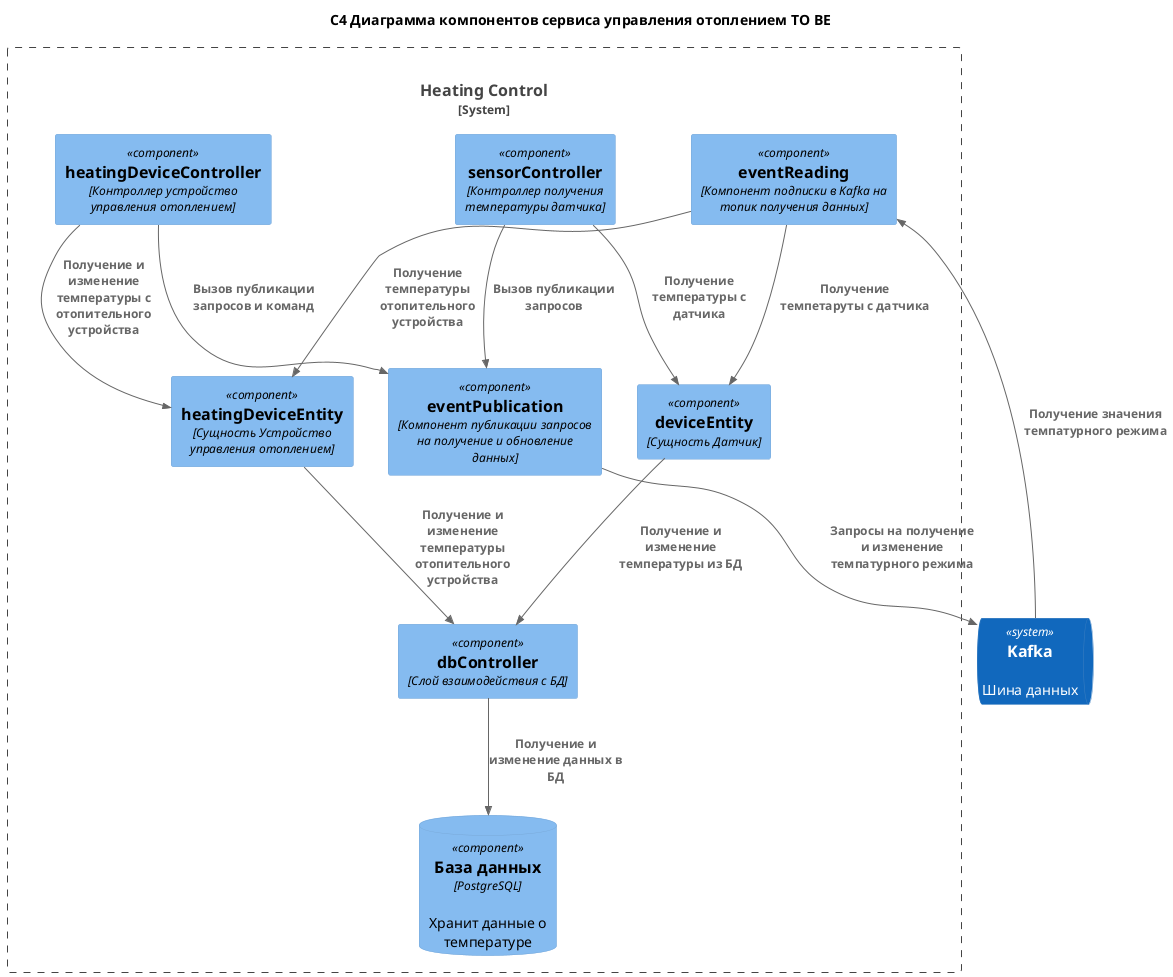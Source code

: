 @startuml
!include <C4/C4_Component>
!include <C4/C4_Container>

title C4 Диаграмма компонентов сервиса управления отоплением TO BE

System_Boundary(heatingControl, "Heating Control", "Any", "Сервис управления отоплением"){
  Component(sensorEntity, "deviceEntity", "Сущность Датчик")
  Component(heatingDeviceEntity, "heatingDeviceEntity", "Сущность Устройство управления отоплением")
  Component(sensorController, "sensorController", "Контроллер получения температуры датчика")
  Component(heatingDeviceController, "heatingDeviceController", "Контроллер устройство управления отоплением")
  Component(eventPublication, "eventPublication", "Компонент публикации запросов на получение и обновление данных")
  Component(eventReading, "eventReading", "Компонент подписки в Kafka на топик получения данных")
  Component(dbController, "dbController", "Слой взаимодействия с БД")
  ComponentDb(dbHeatingControl, "База данных", "PostgreSQL", "Хранит данные о температуре")

  Rel(sensorController, sensorEntity, "Получение температуры с датчика")
  Rel(heatingDeviceController, heatingDeviceEntity, "Получение и изменение температуры с отопительного устройства")

  Rel(sensorEntity, dbController, "Получение и изменение температуры из БД")  
  Rel(heatingDeviceEntity, dbController, "Получение и изменение температуры отопительного устройства")
  Rel(dbController, dbHeatingControl, "Получение и изменение данных в БД")

  Rel(sensorController, eventPublication, "Вызов публикации запросов")
  Rel(heatingDeviceController, eventPublication, "Вызов публикации запросов и команд")
  Rel(eventReading, sensorEntity, "Получение темпетаруты с датчика")
  Rel(eventReading, heatingDeviceEntity, "Получение температуры отопительного устройства")
}

  SystemQueue(eventBus, "Kafka", "Шина данных")
  Rel(eventPublication, eventBus, "Запросы на получение и изменение темпатурного режима")
  Rel(eventBus, eventReading, "Получение значения темпатурного режима")

@enduml